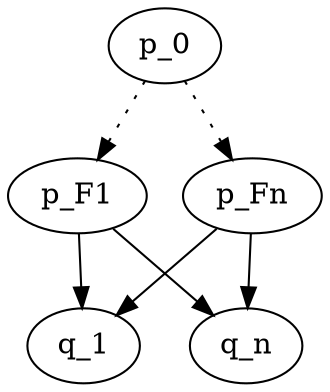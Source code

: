 digraph LTSPQ {
    p_0 -> p_F1 [style=dotted];
    p_0 -> p_Fn [style=dotted];
    p_F1 -> q_1;
    p_F1 -> q_n;
    p_Fn -> q_1;
    p_Fn -> q_n;
}